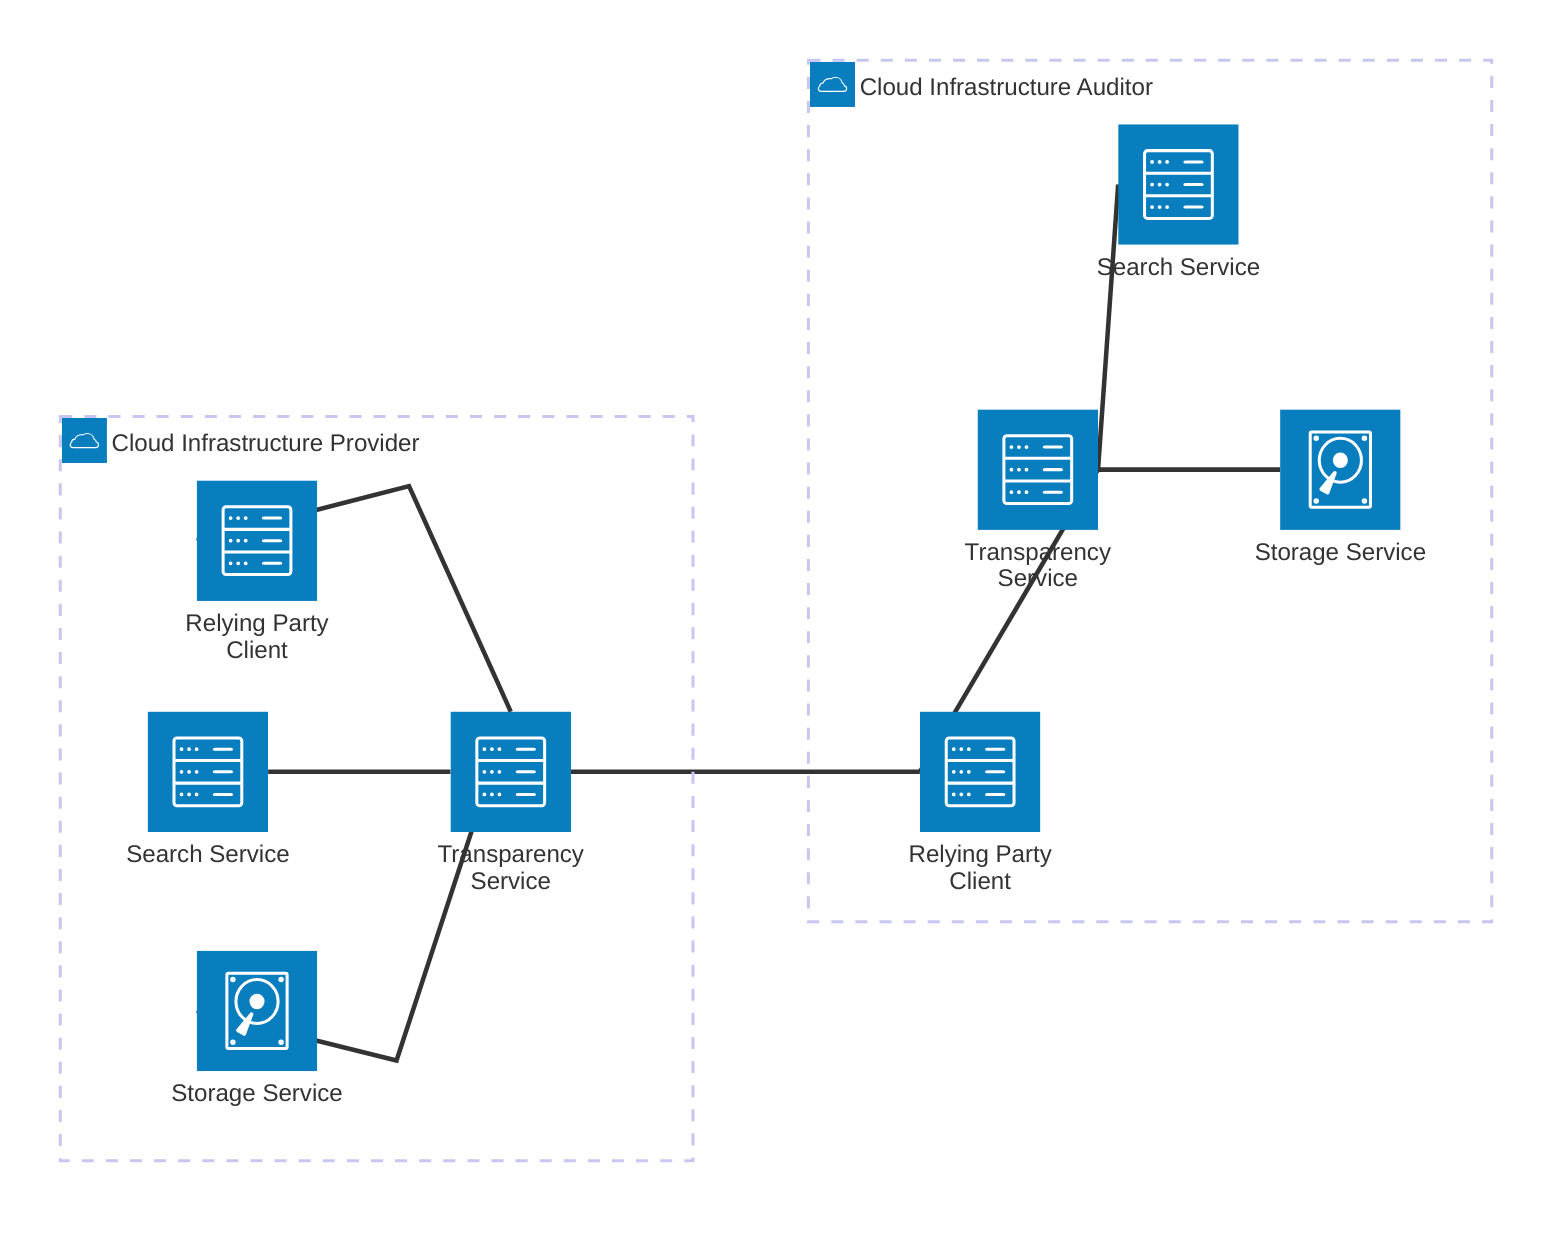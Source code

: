 architecture-beta
    group provider(cloud)[Cloud Infrastructure Provider]

    service provider_storage(disk)[Storage Service] in provider
    service provider_tscore(server)[Transparency Service] in provider
    service provider_search(server)[Search Service] in provider
    service provider_rp(server)[Relying Party Client] in provider

    provider_tscore:T -- L:provider_storage
    provider_tscore:L -- R:provider_search
    provider_tscore:T -- L:provider_rp

    group auditor(cloud)[Cloud Infrastructure Auditor]

    service auditor_storage(disk)[Storage Service] in auditor
    service auditor_tscore(server)[Transparency Service] in auditor
    service auditor_search(server)[Search Service] in auditor
    service auditor_rp(server)[Relying Party Client] in auditor

    auditor_tscore:R -- L:auditor_storage
    auditor_tscore:R -- L:auditor_search
    auditor_tscore:R -- L:auditor_rp
    provider_tscore:R -- L:auditor_rp